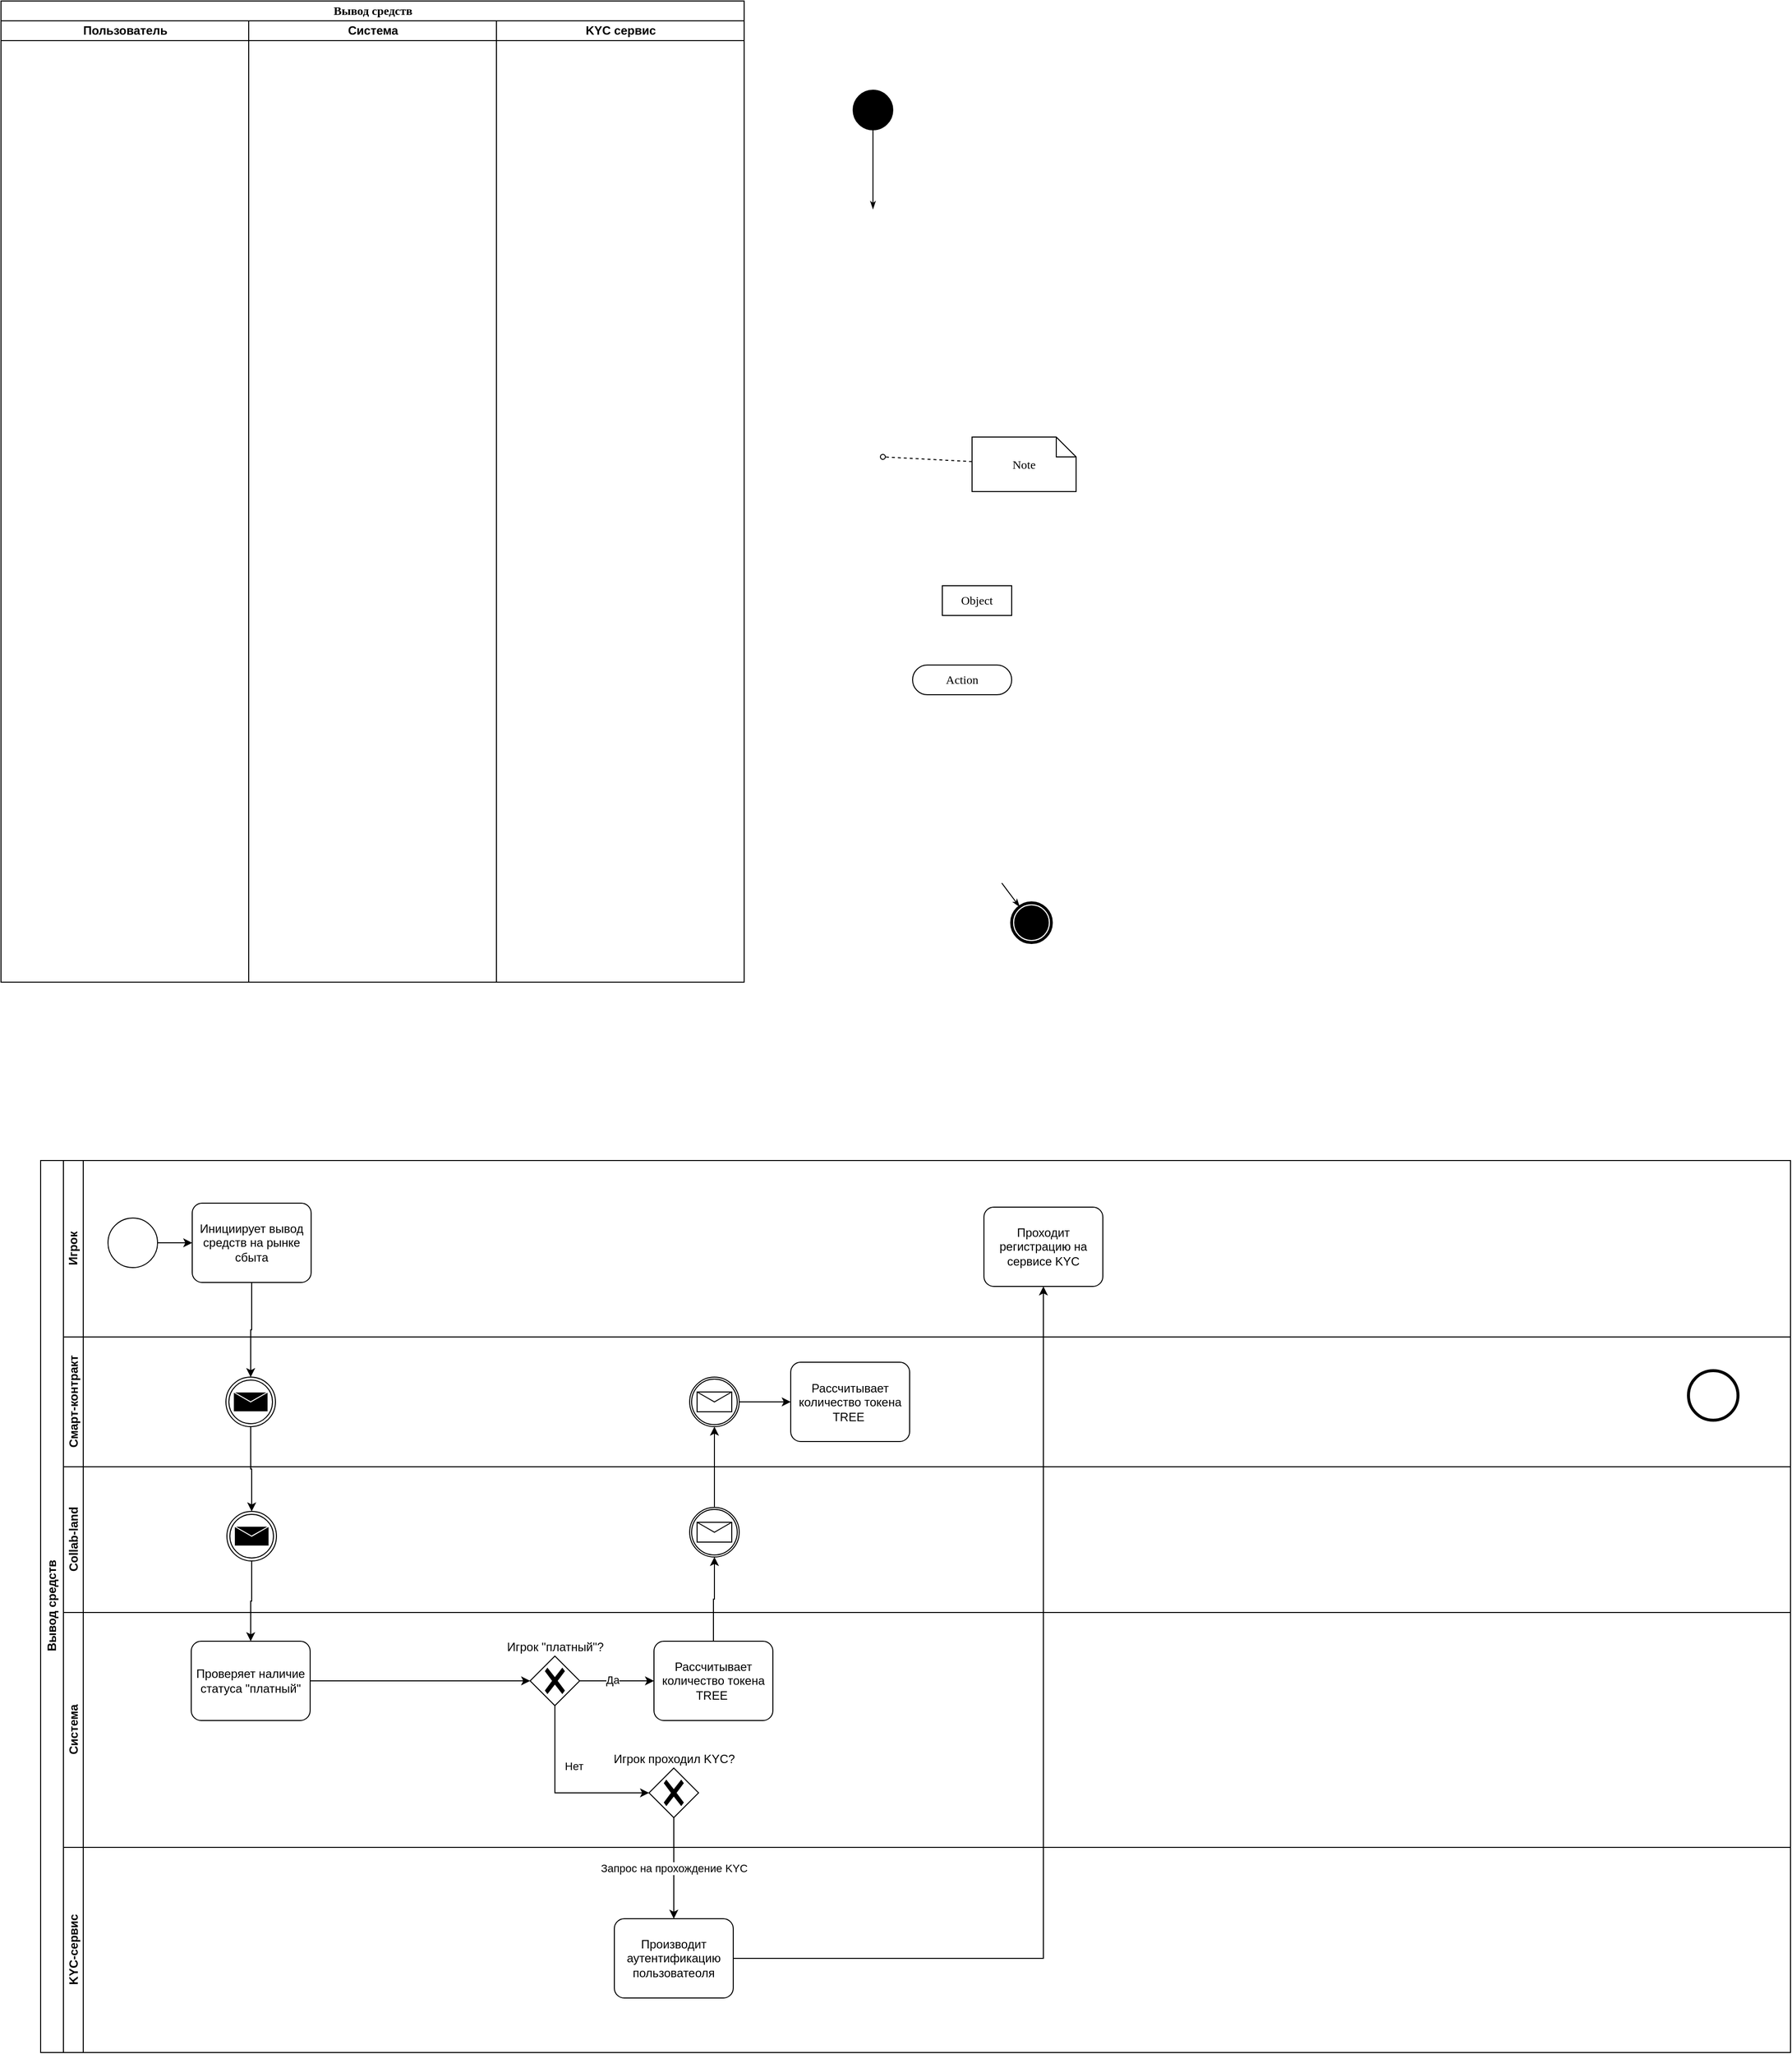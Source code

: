 <mxfile version="20.8.23" type="github">
  <diagram name="Page-1" id="0783ab3e-0a74-02c8-0abd-f7b4e66b4bec">
    <mxGraphModel dx="2206" dy="1158" grid="0" gridSize="10" guides="1" tooltips="0" connect="1" arrows="1" fold="1" page="0" pageScale="1" pageWidth="850" pageHeight="1100" background="none" math="0" shadow="0">
      <root>
        <mxCell id="0" />
        <mxCell id="1" parent="0" />
        <mxCell id="1c1d494c118603dd-1" value="Вывод средств" style="swimlane;html=1;childLayout=stackLayout;startSize=20;rounded=0;shadow=0;comic=0;labelBackgroundColor=none;strokeWidth=1;fontFamily=Verdana;fontSize=12;align=center;" parent="1" vertex="1">
          <mxGeometry x="40" y="20" width="750" height="990" as="geometry" />
        </mxCell>
        <mxCell id="1c1d494c118603dd-2" value="Пользователь" style="swimlane;html=1;startSize=20;" parent="1c1d494c118603dd-1" vertex="1">
          <mxGeometry y="20" width="250" height="970" as="geometry">
            <mxRectangle y="20" width="40" height="970" as="alternateBounds" />
          </mxGeometry>
        </mxCell>
        <mxCell id="1c1d494c118603dd-3" value="Система" style="swimlane;html=1;startSize=20;" parent="1c1d494c118603dd-1" vertex="1">
          <mxGeometry x="250" y="20" width="250" height="970" as="geometry" />
        </mxCell>
        <mxCell id="1c1d494c118603dd-4" value="KYC сервис" style="swimlane;html=1;startSize=20;" parent="1c1d494c118603dd-1" vertex="1">
          <mxGeometry x="500" y="20" width="250" height="970" as="geometry" />
        </mxCell>
        <mxCell id="1c1d494c118603dd-27" style="edgeStyle=orthogonalEdgeStyle;rounded=0;html=1;labelBackgroundColor=none;startArrow=none;startFill=0;startSize=5;endArrow=classicThin;endFill=1;endSize=5;jettySize=auto;orthogonalLoop=1;strokeWidth=1;fontFamily=Verdana;fontSize=12" parent="1c1d494c118603dd-4" source="60571a20871a0731-4" edge="1">
          <mxGeometry relative="1" as="geometry">
            <mxPoint x="380" y="190" as="targetPoint" />
          </mxGeometry>
        </mxCell>
        <mxCell id="1c1d494c118603dd-22" value="Note" style="shape=note;whiteSpace=wrap;html=1;rounded=0;shadow=0;comic=0;labelBackgroundColor=none;strokeWidth=1;fontFamily=Verdana;fontSize=12;align=center;size=20;" parent="1" vertex="1">
          <mxGeometry x="1020" y="460" width="105" height="55" as="geometry" />
        </mxCell>
        <mxCell id="1c1d494c118603dd-51" style="edgeStyle=none;rounded=0;html=1;dashed=1;labelBackgroundColor=none;startArrow=none;startFill=0;startSize=5;endArrow=oval;endFill=0;endSize=5;jettySize=auto;orthogonalLoop=1;strokeWidth=1;fontFamily=Verdana;fontSize=12" parent="1" source="1c1d494c118603dd-22" edge="1">
          <mxGeometry relative="1" as="geometry">
            <mxPoint x="930" y="480" as="targetPoint" />
          </mxGeometry>
        </mxCell>
        <mxCell id="60571a20871a0731-5" value="" style="shape=mxgraph.bpmn.shape;html=1;verticalLabelPosition=bottom;labelBackgroundColor=#ffffff;verticalAlign=top;perimeter=ellipsePerimeter;outline=end;symbol=terminate;rounded=0;shadow=0;comic=0;strokeWidth=1;fontFamily=Verdana;fontSize=12;align=center;" parent="1" vertex="1">
          <mxGeometry x="1060" y="930" width="40" height="40" as="geometry" />
        </mxCell>
        <mxCell id="1c1d494c118603dd-45" style="edgeStyle=none;rounded=0;html=1;labelBackgroundColor=none;startArrow=none;startFill=0;startSize=5;endArrow=classicThin;endFill=1;endSize=5;jettySize=auto;orthogonalLoop=1;strokeWidth=1;fontFamily=Verdana;fontSize=12" parent="1" target="60571a20871a0731-5" edge="1">
          <mxGeometry relative="1" as="geometry">
            <mxPoint x="1050" y="910" as="sourcePoint" />
          </mxGeometry>
        </mxCell>
        <mxCell id="2XV63R50OT4PgbaXAqAe-2" value="Object" style="rounded=0;whiteSpace=wrap;html=1;shadow=0;comic=0;labelBackgroundColor=none;strokeWidth=1;fontFamily=Verdana;fontSize=12;align=center;arcSize=50;" vertex="1" parent="1">
          <mxGeometry x="990" y="610" width="70" height="30" as="geometry" />
        </mxCell>
        <mxCell id="2XV63R50OT4PgbaXAqAe-3" value="Action" style="rounded=1;whiteSpace=wrap;html=1;shadow=0;comic=0;labelBackgroundColor=none;strokeWidth=1;fontFamily=Verdana;fontSize=12;align=center;arcSize=50;" vertex="1" parent="1">
          <mxGeometry x="960" y="690" width="100" height="30" as="geometry" />
        </mxCell>
        <mxCell id="60571a20871a0731-4" value="" style="ellipse;whiteSpace=wrap;html=1;rounded=0;shadow=0;comic=0;labelBackgroundColor=none;strokeWidth=1;fillColor=#000000;fontFamily=Verdana;fontSize=12;align=center;" parent="1" vertex="1">
          <mxGeometry x="900" y="110" width="40" height="40" as="geometry" />
        </mxCell>
        <mxCell id="2XV63R50OT4PgbaXAqAe-25" value="Вывод средств" style="swimlane;childLayout=stackLayout;resizeParent=1;resizeParentMax=0;horizontal=0;startSize=23;horizontalStack=0;html=1;swimlaneLine=1;" vertex="1" parent="1">
          <mxGeometry x="80" y="1190" width="1766" height="900" as="geometry">
            <mxRectangle x="80" y="1190" width="32" height="55" as="alternateBounds" />
          </mxGeometry>
        </mxCell>
        <mxCell id="2XV63R50OT4PgbaXAqAe-26" value="Игрок" style="swimlane;startSize=20;horizontal=0;html=1;" vertex="1" parent="2XV63R50OT4PgbaXAqAe-25">
          <mxGeometry x="23" width="1743" height="178" as="geometry">
            <mxRectangle x="20" width="1490" height="26" as="alternateBounds" />
          </mxGeometry>
        </mxCell>
        <mxCell id="2XV63R50OT4PgbaXAqAe-31" style="edgeStyle=orthogonalEdgeStyle;rounded=0;orthogonalLoop=1;jettySize=auto;html=1;" edge="1" parent="2XV63R50OT4PgbaXAqAe-26" source="2XV63R50OT4PgbaXAqAe-29" target="2XV63R50OT4PgbaXAqAe-30">
          <mxGeometry relative="1" as="geometry">
            <mxPoint x="94.0" y="83.077" as="sourcePoint" />
          </mxGeometry>
        </mxCell>
        <mxCell id="2XV63R50OT4PgbaXAqAe-29" value="" style="points=[[0.145,0.145,0],[0.5,0,0],[0.855,0.145,0],[1,0.5,0],[0.855,0.855,0],[0.5,1,0],[0.145,0.855,0],[0,0.5,0]];shape=mxgraph.bpmn.event;html=1;verticalLabelPosition=bottom;labelBackgroundColor=#ffffff;verticalAlign=top;align=center;perimeter=ellipsePerimeter;outlineConnect=0;aspect=fixed;outline=standard;symbol=general;" vertex="1" parent="2XV63R50OT4PgbaXAqAe-26">
          <mxGeometry x="45" y="58" width="50" height="50" as="geometry" />
        </mxCell>
        <mxCell id="2XV63R50OT4PgbaXAqAe-30" value="Инициирует вывод средств на рынке сбыта" style="points=[[0.25,0,0],[0.5,0,0],[0.75,0,0],[1,0.25,0],[1,0.5,0],[1,0.75,0],[0.75,1,0],[0.5,1,0],[0.25,1,0],[0,0.75,0],[0,0.5,0],[0,0.25,0]];shape=mxgraph.bpmn.task;whiteSpace=wrap;rectStyle=rounded;size=10;html=1;taskMarker=abstract;" vertex="1" parent="2XV63R50OT4PgbaXAqAe-26">
          <mxGeometry x="130" y="43" width="120" height="80" as="geometry" />
        </mxCell>
        <mxCell id="2XV63R50OT4PgbaXAqAe-73" value="Проходит регистрацию на сервисе KYC" style="points=[[0.25,0,0],[0.5,0,0],[0.75,0,0],[1,0.25,0],[1,0.5,0],[1,0.75,0],[0.75,1,0],[0.5,1,0],[0.25,1,0],[0,0.75,0],[0,0.5,0],[0,0.25,0]];shape=mxgraph.bpmn.task;whiteSpace=wrap;rectStyle=rounded;size=10;html=1;taskMarker=abstract;" vertex="1" parent="2XV63R50OT4PgbaXAqAe-26">
          <mxGeometry x="929" y="47" width="120" height="80" as="geometry" />
        </mxCell>
        <mxCell id="2XV63R50OT4PgbaXAqAe-39" value="Смарт-контракт" style="swimlane;startSize=20;horizontal=0;html=1;" vertex="1" parent="2XV63R50OT4PgbaXAqAe-25">
          <mxGeometry x="23" y="178" width="1743" height="131" as="geometry" />
        </mxCell>
        <mxCell id="2XV63R50OT4PgbaXAqAe-45" value="" style="points=[[0.145,0.145,0],[0.5,0,0],[0.855,0.145,0],[1,0.5,0],[0.855,0.855,0],[0.5,1,0],[0.145,0.855,0],[0,0.5,0]];shape=mxgraph.bpmn.event;html=1;verticalLabelPosition=bottom;labelBackgroundColor=#ffffff;verticalAlign=top;align=center;perimeter=ellipsePerimeter;outlineConnect=0;aspect=fixed;outline=throwing;symbol=message;" vertex="1" parent="2XV63R50OT4PgbaXAqAe-39">
          <mxGeometry x="164" y="40.5" width="50" height="50" as="geometry" />
        </mxCell>
        <mxCell id="2XV63R50OT4PgbaXAqAe-16" value="" style="points=[[0.145,0.145,0],[0.5,0,0],[0.855,0.145,0],[1,0.5,0],[0.855,0.855,0],[0.5,1,0],[0.145,0.855,0],[0,0.5,0]];shape=mxgraph.bpmn.event;html=1;verticalLabelPosition=bottom;labelBackgroundColor=#ffffff;verticalAlign=top;align=center;perimeter=ellipsePerimeter;outlineConnect=0;aspect=fixed;outline=end;symbol=terminate2;" vertex="1" parent="2XV63R50OT4PgbaXAqAe-39">
          <mxGeometry x="1640" y="34" width="50" height="50" as="geometry" />
        </mxCell>
        <mxCell id="2XV63R50OT4PgbaXAqAe-72" style="edgeStyle=orthogonalEdgeStyle;rounded=0;orthogonalLoop=1;jettySize=auto;html=1;" edge="1" parent="2XV63R50OT4PgbaXAqAe-39" source="2XV63R50OT4PgbaXAqAe-54" target="2XV63R50OT4PgbaXAqAe-71">
          <mxGeometry relative="1" as="geometry" />
        </mxCell>
        <mxCell id="2XV63R50OT4PgbaXAqAe-54" value="" style="points=[[0.145,0.145,0],[0.5,0,0],[0.855,0.145,0],[1,0.5,0],[0.855,0.855,0],[0.5,1,0],[0.145,0.855,0],[0,0.5,0]];shape=mxgraph.bpmn.event;html=1;verticalLabelPosition=bottom;labelBackgroundColor=#ffffff;verticalAlign=top;align=center;perimeter=ellipsePerimeter;outlineConnect=0;aspect=fixed;outline=catching;symbol=message;" vertex="1" parent="2XV63R50OT4PgbaXAqAe-39">
          <mxGeometry x="632" y="40.5" width="50" height="50" as="geometry" />
        </mxCell>
        <mxCell id="2XV63R50OT4PgbaXAqAe-71" value="Рассчитывает количество токена TREE&amp;nbsp;" style="points=[[0.25,0,0],[0.5,0,0],[0.75,0,0],[1,0.25,0],[1,0.5,0],[1,0.75,0],[0.75,1,0],[0.5,1,0],[0.25,1,0],[0,0.75,0],[0,0.5,0],[0,0.25,0]];shape=mxgraph.bpmn.task;whiteSpace=wrap;rectStyle=rounded;size=10;html=1;taskMarker=abstract;" vertex="1" parent="2XV63R50OT4PgbaXAqAe-39">
          <mxGeometry x="734" y="25.5" width="120" height="80" as="geometry" />
        </mxCell>
        <mxCell id="2XV63R50OT4PgbaXAqAe-53" style="edgeStyle=orthogonalEdgeStyle;rounded=0;orthogonalLoop=1;jettySize=auto;html=1;entryX=0.5;entryY=1;entryDx=0;entryDy=0;entryPerimeter=0;" edge="1" parent="2XV63R50OT4PgbaXAqAe-25" source="2XV63R50OT4PgbaXAqAe-62" target="2XV63R50OT4PgbaXAqAe-52">
          <mxGeometry relative="1" as="geometry">
            <mxPoint x="794" y="525" as="sourcePoint" />
          </mxGeometry>
        </mxCell>
        <mxCell id="2XV63R50OT4PgbaXAqAe-55" style="edgeStyle=orthogonalEdgeStyle;rounded=0;orthogonalLoop=1;jettySize=auto;html=1;entryX=0.5;entryY=1;entryDx=0;entryDy=0;entryPerimeter=0;" edge="1" parent="2XV63R50OT4PgbaXAqAe-25" source="2XV63R50OT4PgbaXAqAe-52" target="2XV63R50OT4PgbaXAqAe-54">
          <mxGeometry relative="1" as="geometry" />
        </mxCell>
        <mxCell id="2XV63R50OT4PgbaXAqAe-49" style="edgeStyle=orthogonalEdgeStyle;rounded=0;orthogonalLoop=1;jettySize=auto;html=1;" edge="1" parent="2XV63R50OT4PgbaXAqAe-25" source="2XV63R50OT4PgbaXAqAe-45" target="2XV63R50OT4PgbaXAqAe-48">
          <mxGeometry relative="1" as="geometry" />
        </mxCell>
        <mxCell id="2XV63R50OT4PgbaXAqAe-36" value="Collab-land" style="swimlane;startSize=20;horizontal=0;html=1;" vertex="1" parent="2XV63R50OT4PgbaXAqAe-25">
          <mxGeometry x="23" y="309" width="1743" height="147" as="geometry" />
        </mxCell>
        <mxCell id="2XV63R50OT4PgbaXAqAe-48" value="" style="points=[[0.145,0.145,0],[0.5,0,0],[0.855,0.145,0],[1,0.5,0],[0.855,0.855,0],[0.5,1,0],[0.145,0.855,0],[0,0.5,0]];shape=mxgraph.bpmn.event;html=1;verticalLabelPosition=bottom;labelBackgroundColor=#ffffff;verticalAlign=top;align=center;perimeter=ellipsePerimeter;outlineConnect=0;aspect=fixed;outline=throwing;symbol=message;" vertex="1" parent="2XV63R50OT4PgbaXAqAe-36">
          <mxGeometry x="165" y="45" width="50" height="50" as="geometry" />
        </mxCell>
        <mxCell id="2XV63R50OT4PgbaXAqAe-52" value="" style="points=[[0.145,0.145,0],[0.5,0,0],[0.855,0.145,0],[1,0.5,0],[0.855,0.855,0],[0.5,1,0],[0.145,0.855,0],[0,0.5,0]];shape=mxgraph.bpmn.event;html=1;verticalLabelPosition=bottom;labelBackgroundColor=#ffffff;verticalAlign=top;align=center;perimeter=ellipsePerimeter;outlineConnect=0;aspect=fixed;outline=catching;symbol=message;" vertex="1" parent="2XV63R50OT4PgbaXAqAe-36">
          <mxGeometry x="632" y="41" width="50" height="50" as="geometry" />
        </mxCell>
        <mxCell id="2XV63R50OT4PgbaXAqAe-27" value="Система" style="swimlane;startSize=20;horizontal=0;html=1;" vertex="1" parent="2XV63R50OT4PgbaXAqAe-25">
          <mxGeometry x="23" y="456" width="1743" height="237" as="geometry" />
        </mxCell>
        <mxCell id="2XV63R50OT4PgbaXAqAe-65" value="Проверяет наличие статуса &quot;платный&quot;" style="points=[[0.25,0,0],[0.5,0,0],[0.75,0,0],[1,0.25,0],[1,0.5,0],[1,0.75,0],[0.75,1,0],[0.5,1,0],[0.25,1,0],[0,0.75,0],[0,0.5,0],[0,0.25,0]];shape=mxgraph.bpmn.task;whiteSpace=wrap;rectStyle=rounded;size=10;html=1;taskMarker=abstract;" vertex="1" parent="2XV63R50OT4PgbaXAqAe-27">
          <mxGeometry x="129" y="29" width="120" height="80" as="geometry" />
        </mxCell>
        <mxCell id="2XV63R50OT4PgbaXAqAe-60" value="Игрок &quot;платный&quot;?" style="points=[[0.25,0.25,0],[0.5,0,0],[0.75,0.25,0],[1,0.5,0],[0.75,0.75,0],[0.5,1,0],[0.25,0.75,0],[0,0.5,0]];shape=mxgraph.bpmn.gateway2;html=1;verticalLabelPosition=top;labelBackgroundColor=#ffffff;verticalAlign=bottom;align=center;perimeter=rhombusPerimeter;outlineConnect=0;outline=none;symbol=none;gwType=exclusive;labelPosition=center;" vertex="1" parent="2XV63R50OT4PgbaXAqAe-27">
          <mxGeometry x="471" y="44" width="50" height="50" as="geometry" />
        </mxCell>
        <mxCell id="2XV63R50OT4PgbaXAqAe-66" style="edgeStyle=orthogonalEdgeStyle;rounded=0;orthogonalLoop=1;jettySize=auto;html=1;" edge="1" parent="2XV63R50OT4PgbaXAqAe-27" source="2XV63R50OT4PgbaXAqAe-65" target="2XV63R50OT4PgbaXAqAe-60">
          <mxGeometry relative="1" as="geometry" />
        </mxCell>
        <mxCell id="2XV63R50OT4PgbaXAqAe-62" value="Рассчитывает количество токена TREE&amp;nbsp;" style="points=[[0.25,0,0],[0.5,0,0],[0.75,0,0],[1,0.25,0],[1,0.5,0],[1,0.75,0],[0.75,1,0],[0.5,1,0],[0.25,1,0],[0,0.75,0],[0,0.5,0],[0,0.25,0]];shape=mxgraph.bpmn.task;whiteSpace=wrap;rectStyle=rounded;size=10;html=1;taskMarker=abstract;" vertex="1" parent="2XV63R50OT4PgbaXAqAe-27">
          <mxGeometry x="596" y="29" width="120" height="80" as="geometry" />
        </mxCell>
        <mxCell id="2XV63R50OT4PgbaXAqAe-63" style="edgeStyle=orthogonalEdgeStyle;rounded=0;orthogonalLoop=1;jettySize=auto;html=1;" edge="1" parent="2XV63R50OT4PgbaXAqAe-27" source="2XV63R50OT4PgbaXAqAe-60" target="2XV63R50OT4PgbaXAqAe-62">
          <mxGeometry relative="1" as="geometry" />
        </mxCell>
        <mxCell id="2XV63R50OT4PgbaXAqAe-69" value="Да" style="edgeLabel;html=1;align=center;verticalAlign=middle;resizable=0;points=[];" vertex="1" connectable="0" parent="2XV63R50OT4PgbaXAqAe-63">
          <mxGeometry x="-0.139" y="1" relative="1" as="geometry">
            <mxPoint as="offset" />
          </mxGeometry>
        </mxCell>
        <mxCell id="2XV63R50OT4PgbaXAqAe-75" value="Игрок проходил KYC?" style="points=[[0.25,0.25,0],[0.5,0,0],[0.75,0.25,0],[1,0.5,0],[0.75,0.75,0],[0.5,1,0],[0.25,0.75,0],[0,0.5,0]];shape=mxgraph.bpmn.gateway2;html=1;verticalLabelPosition=top;labelBackgroundColor=#ffffff;verticalAlign=bottom;align=center;perimeter=rhombusPerimeter;outlineConnect=0;outline=none;symbol=none;gwType=exclusive;labelPosition=center;" vertex="1" parent="2XV63R50OT4PgbaXAqAe-27">
          <mxGeometry x="591" y="157" width="50" height="50" as="geometry" />
        </mxCell>
        <mxCell id="2XV63R50OT4PgbaXAqAe-67" style="edgeStyle=orthogonalEdgeStyle;rounded=0;orthogonalLoop=1;jettySize=auto;html=1;exitX=0.5;exitY=1;exitDx=0;exitDy=0;exitPerimeter=0;entryX=0;entryY=0.5;entryDx=0;entryDy=0;entryPerimeter=0;" edge="1" parent="2XV63R50OT4PgbaXAqAe-27" source="2XV63R50OT4PgbaXAqAe-60" target="2XV63R50OT4PgbaXAqAe-75">
          <mxGeometry relative="1" as="geometry">
            <mxPoint x="497" y="168" as="targetPoint" />
          </mxGeometry>
        </mxCell>
        <mxCell id="2XV63R50OT4PgbaXAqAe-70" value="Нет" style="edgeLabel;html=1;align=center;verticalAlign=middle;resizable=0;points=[];" vertex="1" connectable="0" parent="2XV63R50OT4PgbaXAqAe-67">
          <mxGeometry x="0.201" y="3" relative="1" as="geometry">
            <mxPoint x="-3" y="-24" as="offset" />
          </mxGeometry>
        </mxCell>
        <mxCell id="2XV63R50OT4PgbaXAqAe-28" value="KYC-сервис" style="swimlane;startSize=20;horizontal=0;html=1;" vertex="1" parent="2XV63R50OT4PgbaXAqAe-25">
          <mxGeometry x="23" y="693" width="1743" height="207" as="geometry" />
        </mxCell>
        <mxCell id="2XV63R50OT4PgbaXAqAe-56" value="Производит аутентификацию пользоватеоля" style="points=[[0.25,0,0],[0.5,0,0],[0.75,0,0],[1,0.25,0],[1,0.5,0],[1,0.75,0],[0.75,1,0],[0.5,1,0],[0.25,1,0],[0,0.75,0],[0,0.5,0],[0,0.25,0]];shape=mxgraph.bpmn.task;whiteSpace=wrap;rectStyle=rounded;size=10;html=1;taskMarker=abstract;" vertex="1" parent="2XV63R50OT4PgbaXAqAe-28">
          <mxGeometry x="556" y="72" width="120" height="80" as="geometry" />
        </mxCell>
        <mxCell id="2XV63R50OT4PgbaXAqAe-68" value="" style="edgeStyle=orthogonalEdgeStyle;rounded=0;orthogonalLoop=1;jettySize=auto;html=1;" edge="1" parent="2XV63R50OT4PgbaXAqAe-25" source="2XV63R50OT4PgbaXAqAe-48" target="2XV63R50OT4PgbaXAqAe-65">
          <mxGeometry relative="1" as="geometry" />
        </mxCell>
        <mxCell id="2XV63R50OT4PgbaXAqAe-61" style="edgeStyle=orthogonalEdgeStyle;rounded=0;orthogonalLoop=1;jettySize=auto;html=1;entryX=0.5;entryY=0;entryDx=0;entryDy=0;entryPerimeter=0;" edge="1" parent="2XV63R50OT4PgbaXAqAe-25" source="2XV63R50OT4PgbaXAqAe-30" target="2XV63R50OT4PgbaXAqAe-45">
          <mxGeometry relative="1" as="geometry">
            <mxPoint x="330" y="83" as="targetPoint" />
          </mxGeometry>
        </mxCell>
        <mxCell id="2XV63R50OT4PgbaXAqAe-76" value="Запрос на прохождение KYC" style="edgeStyle=orthogonalEdgeStyle;rounded=0;orthogonalLoop=1;jettySize=auto;html=1;" edge="1" parent="2XV63R50OT4PgbaXAqAe-25" source="2XV63R50OT4PgbaXAqAe-75" target="2XV63R50OT4PgbaXAqAe-56">
          <mxGeometry relative="1" as="geometry" />
        </mxCell>
        <mxCell id="2XV63R50OT4PgbaXAqAe-79" style="edgeStyle=orthogonalEdgeStyle;rounded=0;orthogonalLoop=1;jettySize=auto;html=1;" edge="1" parent="2XV63R50OT4PgbaXAqAe-25" source="2XV63R50OT4PgbaXAqAe-56" target="2XV63R50OT4PgbaXAqAe-73">
          <mxGeometry relative="1" as="geometry">
            <mxPoint x="814.0" y="805" as="targetPoint" />
          </mxGeometry>
        </mxCell>
      </root>
    </mxGraphModel>
  </diagram>
</mxfile>
